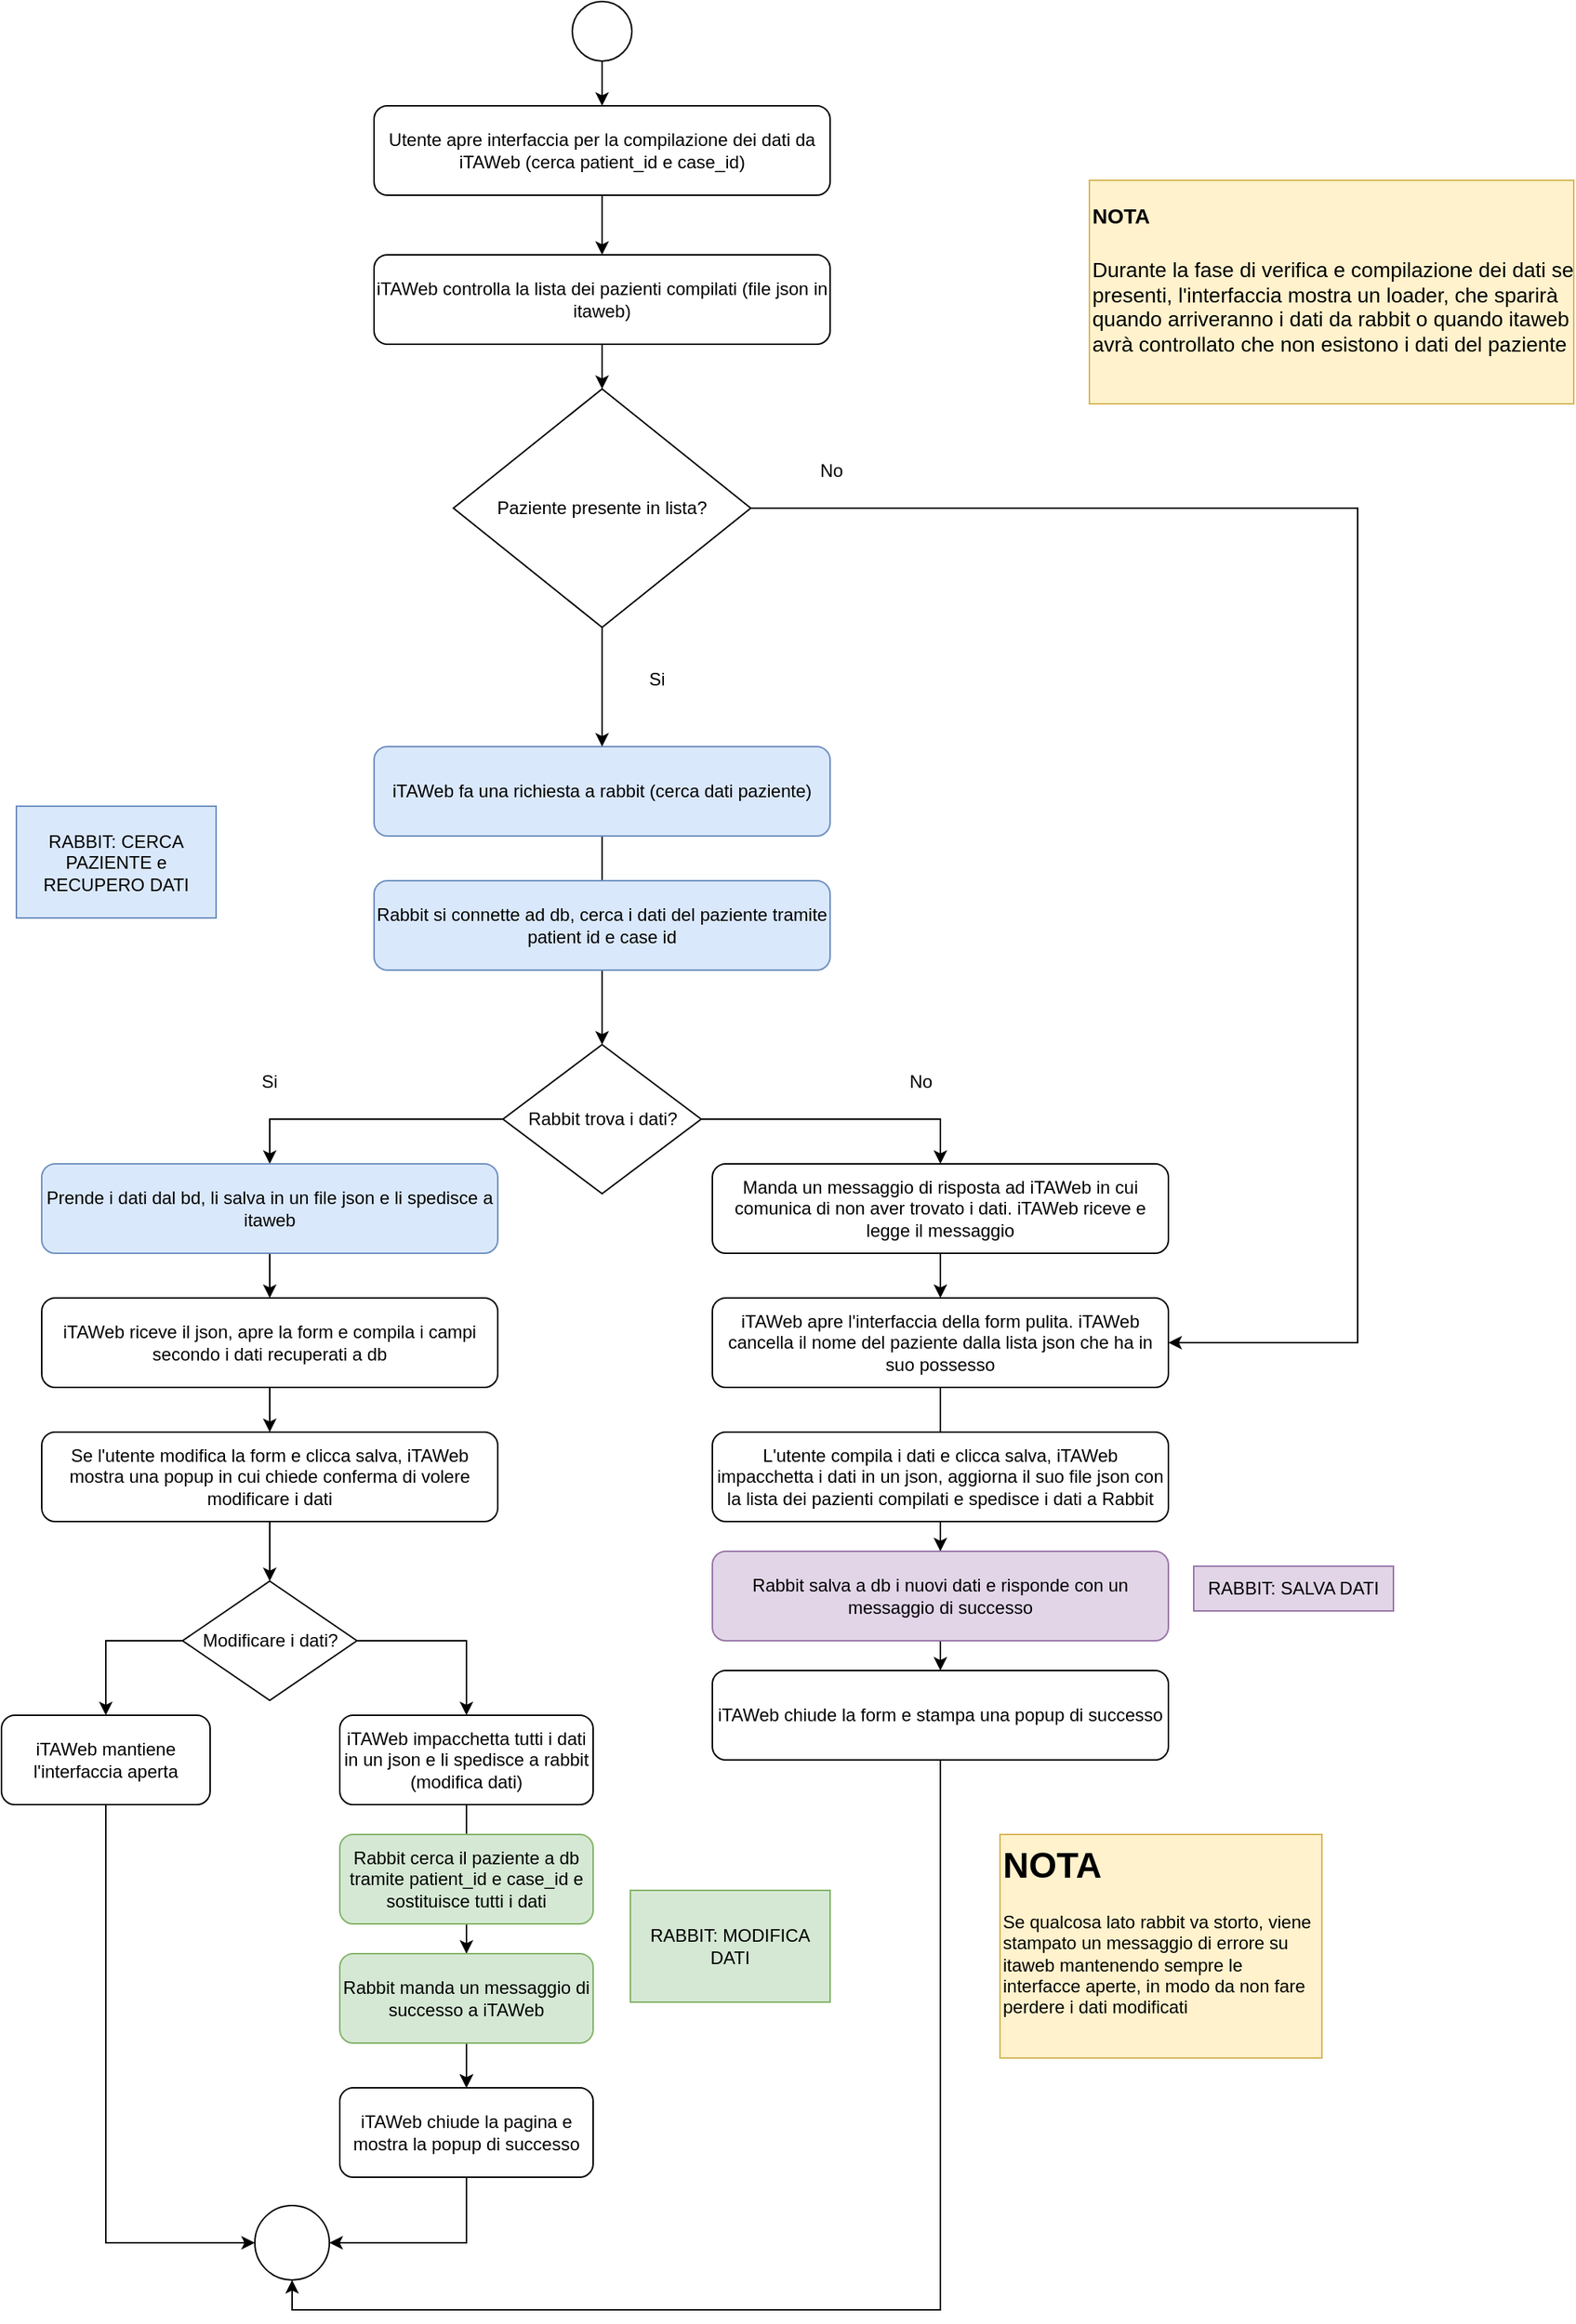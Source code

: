 <mxfile version="26.0.11" pages="3">
  <diagram id="7RVy5BH65kzdiMN6-1R1" name="Salvataggio dati db def">
    <mxGraphModel dx="4780" dy="3629" grid="1" gridSize="10" guides="1" tooltips="1" connect="1" arrows="1" fold="1" page="1" pageScale="1" pageWidth="827" pageHeight="1169" math="0" shadow="0">
      <root>
        <mxCell id="0" />
        <mxCell id="1" parent="0" />
        <mxCell id="vVL7TcAaEjGsF4qYYfit-5" style="edgeStyle=orthogonalEdgeStyle;rounded=0;orthogonalLoop=1;jettySize=auto;html=1;exitX=0.5;exitY=1;exitDx=0;exitDy=0;entryX=0.5;entryY=0;entryDx=0;entryDy=0;" edge="1" parent="1" source="Kwvn0Bf7kQedkxJi21jZ-1" target="vVL7TcAaEjGsF4qYYfit-1">
          <mxGeometry relative="1" as="geometry" />
        </mxCell>
        <mxCell id="Kwvn0Bf7kQedkxJi21jZ-1" value="Utente apre interfaccia per la compilazione dei dati da iTAWeb (cerca patient_id e case_id)" style="rounded=1;whiteSpace=wrap;html=1;" parent="1" vertex="1">
          <mxGeometry x="620" y="-895" width="306" height="60" as="geometry" />
        </mxCell>
        <mxCell id="Kwvn0Bf7kQedkxJi21jZ-2" style="edgeStyle=orthogonalEdgeStyle;rounded=0;orthogonalLoop=1;jettySize=auto;html=1;" parent="1" source="Kwvn0Bf7kQedkxJi21jZ-3" target="Kwvn0Bf7kQedkxJi21jZ-1" edge="1">
          <mxGeometry relative="1" as="geometry" />
        </mxCell>
        <mxCell id="Kwvn0Bf7kQedkxJi21jZ-3" value="" style="ellipse;whiteSpace=wrap;html=1;aspect=fixed;" parent="1" vertex="1">
          <mxGeometry x="753" y="-965" width="40" height="40" as="geometry" />
        </mxCell>
        <mxCell id="Kwvn0Bf7kQedkxJi21jZ-26" value="" style="edgeStyle=orthogonalEdgeStyle;rounded=0;orthogonalLoop=1;jettySize=auto;html=1;entryX=0.5;entryY=0;entryDx=0;entryDy=0;" parent="1" source="Kwvn0Bf7kQedkxJi21jZ-5" target="Kwvn0Bf7kQedkxJi21jZ-7" edge="1">
          <mxGeometry relative="1" as="geometry">
            <mxPoint x="773" y="-295" as="targetPoint" />
          </mxGeometry>
        </mxCell>
        <mxCell id="Kwvn0Bf7kQedkxJi21jZ-5" value="iTAWeb fa una richiesta a rabbit (cerca dati paziente)" style="rounded=1;whiteSpace=wrap;html=1;fillColor=#dae8fc;strokeColor=#6c8ebf;" parent="1" vertex="1">
          <mxGeometry x="620" y="-465" width="306" height="60" as="geometry" />
        </mxCell>
        <mxCell id="Kwvn0Bf7kQedkxJi21jZ-6" value="Rabbit si connette ad db, cerca i dati del paziente tramite patient id e case id" style="rounded=1;whiteSpace=wrap;html=1;fillColor=#dae8fc;strokeColor=#6c8ebf;" parent="1" vertex="1">
          <mxGeometry x="620" y="-375" width="306" height="60" as="geometry" />
        </mxCell>
        <mxCell id="Kwvn0Bf7kQedkxJi21jZ-27" style="edgeStyle=orthogonalEdgeStyle;rounded=0;orthogonalLoop=1;jettySize=auto;html=1;entryX=0.5;entryY=0;entryDx=0;entryDy=0;" parent="1" source="Kwvn0Bf7kQedkxJi21jZ-7" target="Kwvn0Bf7kQedkxJi21jZ-8" edge="1">
          <mxGeometry relative="1" as="geometry" />
        </mxCell>
        <mxCell id="Kwvn0Bf7kQedkxJi21jZ-28" style="edgeStyle=orthogonalEdgeStyle;rounded=0;orthogonalLoop=1;jettySize=auto;html=1;entryX=0.5;entryY=0;entryDx=0;entryDy=0;exitX=1;exitY=0.5;exitDx=0;exitDy=0;" parent="1" source="Kwvn0Bf7kQedkxJi21jZ-7" target="Kwvn0Bf7kQedkxJi21jZ-11" edge="1">
          <mxGeometry relative="1" as="geometry">
            <mxPoint x="857" y="-225" as="sourcePoint" />
          </mxGeometry>
        </mxCell>
        <mxCell id="Kwvn0Bf7kQedkxJi21jZ-7" value="Rabbit trova i dati?" style="rhombus;whiteSpace=wrap;html=1;" parent="1" vertex="1">
          <mxGeometry x="706.5" y="-265" width="133" height="100" as="geometry" />
        </mxCell>
        <mxCell id="Kwvn0Bf7kQedkxJi21jZ-34" value="" style="edgeStyle=orthogonalEdgeStyle;rounded=0;orthogonalLoop=1;jettySize=auto;html=1;" parent="1" source="Kwvn0Bf7kQedkxJi21jZ-8" target="Kwvn0Bf7kQedkxJi21jZ-9" edge="1">
          <mxGeometry relative="1" as="geometry" />
        </mxCell>
        <mxCell id="Kwvn0Bf7kQedkxJi21jZ-8" value="Prende i dati dal bd, li salva in un file json e li spedisce a itaweb" style="rounded=1;whiteSpace=wrap;html=1;fillColor=#dae8fc;strokeColor=#6c8ebf;" parent="1" vertex="1">
          <mxGeometry x="397" y="-185" width="306" height="60" as="geometry" />
        </mxCell>
        <mxCell id="Kwvn0Bf7kQedkxJi21jZ-33" value="" style="edgeStyle=orthogonalEdgeStyle;rounded=0;orthogonalLoop=1;jettySize=auto;html=1;" parent="1" source="Kwvn0Bf7kQedkxJi21jZ-9" target="Kwvn0Bf7kQedkxJi21jZ-16" edge="1">
          <mxGeometry relative="1" as="geometry" />
        </mxCell>
        <mxCell id="Kwvn0Bf7kQedkxJi21jZ-9" value="iTAWeb riceve il json, apre la form e compila i campi secondo i dati recuperati a db" style="rounded=1;whiteSpace=wrap;html=1;" parent="1" vertex="1">
          <mxGeometry x="397" y="-95" width="306" height="60" as="geometry" />
        </mxCell>
        <mxCell id="Kwvn0Bf7kQedkxJi21jZ-29" value="" style="edgeStyle=orthogonalEdgeStyle;rounded=0;orthogonalLoop=1;jettySize=auto;html=1;" parent="1" source="Kwvn0Bf7kQedkxJi21jZ-11" target="Kwvn0Bf7kQedkxJi21jZ-12" edge="1">
          <mxGeometry relative="1" as="geometry" />
        </mxCell>
        <mxCell id="Kwvn0Bf7kQedkxJi21jZ-11" value="Manda un messaggio di risposta ad iTAWeb in cui comunica di non aver trovato i dati. iTAWeb riceve e legge il messaggio" style="rounded=1;whiteSpace=wrap;html=1;" parent="1" vertex="1">
          <mxGeometry x="847" y="-185" width="306" height="60" as="geometry" />
        </mxCell>
        <mxCell id="Kwvn0Bf7kQedkxJi21jZ-30" value="" style="edgeStyle=orthogonalEdgeStyle;rounded=0;orthogonalLoop=1;jettySize=auto;html=1;" parent="1" source="Kwvn0Bf7kQedkxJi21jZ-12" target="Kwvn0Bf7kQedkxJi21jZ-14" edge="1">
          <mxGeometry relative="1" as="geometry" />
        </mxCell>
        <mxCell id="Kwvn0Bf7kQedkxJi21jZ-12" value="iTAWeb apre l&#39;interfaccia della form pulita. iTAWeb cancella il nome del paziente dalla lista json che ha in suo possesso" style="rounded=1;whiteSpace=wrap;html=1;" parent="1" vertex="1">
          <mxGeometry x="847" y="-95" width="306" height="60" as="geometry" />
        </mxCell>
        <mxCell id="Kwvn0Bf7kQedkxJi21jZ-31" value="" style="edgeStyle=orthogonalEdgeStyle;rounded=0;orthogonalLoop=1;jettySize=auto;html=1;" parent="1" source="Kwvn0Bf7kQedkxJi21jZ-13" target="Kwvn0Bf7kQedkxJi21jZ-15" edge="1">
          <mxGeometry relative="1" as="geometry" />
        </mxCell>
        <mxCell id="Kwvn0Bf7kQedkxJi21jZ-13" value="L&#39;utente compila i dati e clicca salva, iTAWeb impacchetta i dati in un json, aggiorna il suo file json con la lista dei pazienti compilati e spedisce i dati a Rabbit" style="rounded=1;whiteSpace=wrap;html=1;" parent="1" vertex="1">
          <mxGeometry x="847" y="-5" width="306" height="60" as="geometry" />
        </mxCell>
        <mxCell id="Kwvn0Bf7kQedkxJi21jZ-14" value="Rabbit salva a db i nuovi dati e risponde con un messaggio di successo" style="rounded=1;whiteSpace=wrap;html=1;fillColor=#e1d5e7;strokeColor=#9673a6;" parent="1" vertex="1">
          <mxGeometry x="847" y="75" width="306" height="60" as="geometry" />
        </mxCell>
        <mxCell id="Kwvn0Bf7kQedkxJi21jZ-43" style="edgeStyle=orthogonalEdgeStyle;rounded=0;orthogonalLoop=1;jettySize=auto;html=1;exitX=0.5;exitY=1;exitDx=0;exitDy=0;entryX=0.5;entryY=1;entryDx=0;entryDy=0;" parent="1" source="Kwvn0Bf7kQedkxJi21jZ-15" target="Kwvn0Bf7kQedkxJi21jZ-40" edge="1">
          <mxGeometry relative="1" as="geometry" />
        </mxCell>
        <mxCell id="Kwvn0Bf7kQedkxJi21jZ-15" value="iTAWeb chiude la form e stampa una popup di successo" style="rounded=1;whiteSpace=wrap;html=1;" parent="1" vertex="1">
          <mxGeometry x="847" y="155" width="306" height="60" as="geometry" />
        </mxCell>
        <mxCell id="Kwvn0Bf7kQedkxJi21jZ-32" value="" style="edgeStyle=orthogonalEdgeStyle;rounded=0;orthogonalLoop=1;jettySize=auto;html=1;" parent="1" source="Kwvn0Bf7kQedkxJi21jZ-16" target="Kwvn0Bf7kQedkxJi21jZ-18" edge="1">
          <mxGeometry relative="1" as="geometry" />
        </mxCell>
        <mxCell id="Kwvn0Bf7kQedkxJi21jZ-16" value="Se l&#39;utente modifica la form e clicca salva, iTAWeb mostra una popup in cui chiede conferma di volere modificare i dati" style="rounded=1;whiteSpace=wrap;html=1;" parent="1" vertex="1">
          <mxGeometry x="397" y="-5" width="306" height="60" as="geometry" />
        </mxCell>
        <mxCell id="Kwvn0Bf7kQedkxJi21jZ-35" style="edgeStyle=orthogonalEdgeStyle;rounded=0;orthogonalLoop=1;jettySize=auto;html=1;entryX=0.5;entryY=0;entryDx=0;entryDy=0;exitX=0;exitY=0.5;exitDx=0;exitDy=0;" parent="1" source="Kwvn0Bf7kQedkxJi21jZ-18" target="Kwvn0Bf7kQedkxJi21jZ-19" edge="1">
          <mxGeometry relative="1" as="geometry" />
        </mxCell>
        <mxCell id="Kwvn0Bf7kQedkxJi21jZ-36" style="edgeStyle=orthogonalEdgeStyle;rounded=0;orthogonalLoop=1;jettySize=auto;html=1;entryX=0.5;entryY=0;entryDx=0;entryDy=0;exitX=1;exitY=0.5;exitDx=0;exitDy=0;" parent="1" source="Kwvn0Bf7kQedkxJi21jZ-18" target="Kwvn0Bf7kQedkxJi21jZ-20" edge="1">
          <mxGeometry relative="1" as="geometry" />
        </mxCell>
        <mxCell id="Kwvn0Bf7kQedkxJi21jZ-18" value="Modificare i dati?" style="rhombus;whiteSpace=wrap;html=1;" parent="1" vertex="1">
          <mxGeometry x="491.5" y="95" width="117" height="80" as="geometry" />
        </mxCell>
        <mxCell id="Kwvn0Bf7kQedkxJi21jZ-41" style="edgeStyle=orthogonalEdgeStyle;rounded=0;orthogonalLoop=1;jettySize=auto;html=1;entryX=0;entryY=0.5;entryDx=0;entryDy=0;exitX=0.5;exitY=1;exitDx=0;exitDy=0;" parent="1" source="Kwvn0Bf7kQedkxJi21jZ-19" target="Kwvn0Bf7kQedkxJi21jZ-40" edge="1">
          <mxGeometry relative="1" as="geometry" />
        </mxCell>
        <mxCell id="Kwvn0Bf7kQedkxJi21jZ-19" value="iTAWeb mantiene l&#39;interfaccia aperta" style="rounded=1;whiteSpace=wrap;html=1;" parent="1" vertex="1">
          <mxGeometry x="370" y="185" width="140" height="60" as="geometry" />
        </mxCell>
        <mxCell id="Kwvn0Bf7kQedkxJi21jZ-37" value="" style="edgeStyle=orthogonalEdgeStyle;rounded=0;orthogonalLoop=1;jettySize=auto;html=1;" parent="1" source="Kwvn0Bf7kQedkxJi21jZ-20" target="Kwvn0Bf7kQedkxJi21jZ-22" edge="1">
          <mxGeometry relative="1" as="geometry" />
        </mxCell>
        <mxCell id="Kwvn0Bf7kQedkxJi21jZ-20" value="iTAWeb impacchetta tutti i dati in un json e li spedisce a rabbit (modifica dati)" style="rounded=1;whiteSpace=wrap;html=1;" parent="1" vertex="1">
          <mxGeometry x="597" y="185" width="170" height="60" as="geometry" />
        </mxCell>
        <mxCell id="Kwvn0Bf7kQedkxJi21jZ-38" value="" style="edgeStyle=orthogonalEdgeStyle;rounded=0;orthogonalLoop=1;jettySize=auto;html=1;" parent="1" source="Kwvn0Bf7kQedkxJi21jZ-21" target="Kwvn0Bf7kQedkxJi21jZ-23" edge="1">
          <mxGeometry relative="1" as="geometry" />
        </mxCell>
        <mxCell id="Kwvn0Bf7kQedkxJi21jZ-21" value="Rabbit cerca il paziente a db tramite patient_id e case_id e sostituisce tutti i dati" style="rounded=1;whiteSpace=wrap;html=1;fillColor=#d5e8d4;strokeColor=#82b366;" parent="1" vertex="1">
          <mxGeometry x="597" y="265" width="170" height="60" as="geometry" />
        </mxCell>
        <mxCell id="Kwvn0Bf7kQedkxJi21jZ-39" value="" style="edgeStyle=orthogonalEdgeStyle;rounded=0;orthogonalLoop=1;jettySize=auto;html=1;" parent="1" source="Kwvn0Bf7kQedkxJi21jZ-22" target="Kwvn0Bf7kQedkxJi21jZ-23" edge="1">
          <mxGeometry relative="1" as="geometry" />
        </mxCell>
        <mxCell id="Kwvn0Bf7kQedkxJi21jZ-22" value="Rabbit manda un messaggio di successo a iTAWeb" style="rounded=1;whiteSpace=wrap;html=1;fillColor=#d5e8d4;strokeColor=#82b366;" parent="1" vertex="1">
          <mxGeometry x="597" y="345" width="170" height="60" as="geometry" />
        </mxCell>
        <mxCell id="Kwvn0Bf7kQedkxJi21jZ-42" style="edgeStyle=orthogonalEdgeStyle;rounded=0;orthogonalLoop=1;jettySize=auto;html=1;entryX=1;entryY=0.5;entryDx=0;entryDy=0;exitX=0.5;exitY=1;exitDx=0;exitDy=0;" parent="1" source="Kwvn0Bf7kQedkxJi21jZ-23" target="Kwvn0Bf7kQedkxJi21jZ-40" edge="1">
          <mxGeometry relative="1" as="geometry" />
        </mxCell>
        <mxCell id="Kwvn0Bf7kQedkxJi21jZ-23" value="iTAWeb chiude la pagina e mostra la popup di successo" style="rounded=1;whiteSpace=wrap;html=1;" parent="1" vertex="1">
          <mxGeometry x="597" y="435" width="170" height="60" as="geometry" />
        </mxCell>
        <mxCell id="Kwvn0Bf7kQedkxJi21jZ-24" value="&lt;h1 style=&quot;margin-top: 0px;&quot;&gt;NOTA&lt;/h1&gt;&lt;div&gt;Se qualcosa lato rabbit va storto, viene stampato un messaggio di errore su itaweb mantenendo sempre le interfacce aperte, in modo da non fare perdere i dati modificati&lt;/div&gt;" style="text;html=1;whiteSpace=wrap;overflow=hidden;rounded=0;fillColor=#fff2cc;strokeColor=#d6b656;" parent="1" vertex="1">
          <mxGeometry x="1040" y="265" width="216" height="150" as="geometry" />
        </mxCell>
        <mxCell id="Kwvn0Bf7kQedkxJi21jZ-40" value="" style="ellipse;whiteSpace=wrap;html=1;aspect=fixed;" parent="1" vertex="1">
          <mxGeometry x="540" y="514" width="50" height="50" as="geometry" />
        </mxCell>
        <mxCell id="7w4qRg2158VPI0fPY9Ug-1" value="Si" style="text;html=1;align=center;verticalAlign=middle;whiteSpace=wrap;rounded=0;" parent="1" vertex="1">
          <mxGeometry x="520" y="-255" width="60" height="30" as="geometry" />
        </mxCell>
        <mxCell id="7w4qRg2158VPI0fPY9Ug-2" value="No" style="text;html=1;align=center;verticalAlign=middle;whiteSpace=wrap;rounded=0;" parent="1" vertex="1">
          <mxGeometry x="957" y="-255" width="60" height="30" as="geometry" />
        </mxCell>
        <mxCell id="7w4qRg2158VPI0fPY9Ug-3" value="RABBIT: SALVA DATI" style="text;html=1;align=center;verticalAlign=middle;whiteSpace=wrap;rounded=0;fillColor=#e1d5e7;strokeColor=#9673a6;" parent="1" vertex="1">
          <mxGeometry x="1170" y="85" width="134" height="30" as="geometry" />
        </mxCell>
        <mxCell id="7w4qRg2158VPI0fPY9Ug-4" value="RABBIT: CERCA PAZIENTE e RECUPERO DATI" style="text;html=1;align=center;verticalAlign=middle;whiteSpace=wrap;rounded=0;fillColor=#dae8fc;strokeColor=#6c8ebf;" parent="1" vertex="1">
          <mxGeometry x="380" y="-425" width="134" height="75" as="geometry" />
        </mxCell>
        <mxCell id="JNAMalrbYf8QJ0yQ6vHU-2" value="RABBIT: MODIFICA DATI" style="text;html=1;align=center;verticalAlign=middle;whiteSpace=wrap;rounded=0;fillColor=#d5e8d4;strokeColor=#82b366;" parent="1" vertex="1">
          <mxGeometry x="792" y="302.5" width="134" height="75" as="geometry" />
        </mxCell>
        <mxCell id="vVL7TcAaEjGsF4qYYfit-4" style="edgeStyle=orthogonalEdgeStyle;rounded=0;orthogonalLoop=1;jettySize=auto;html=1;exitX=0.5;exitY=1;exitDx=0;exitDy=0;entryX=0.5;entryY=0;entryDx=0;entryDy=0;" edge="1" parent="1" source="vVL7TcAaEjGsF4qYYfit-1" target="vVL7TcAaEjGsF4qYYfit-2">
          <mxGeometry relative="1" as="geometry" />
        </mxCell>
        <mxCell id="vVL7TcAaEjGsF4qYYfit-1" value="iTAWeb controlla la lista dei pazienti compilati (file json in itaweb)" style="rounded=1;whiteSpace=wrap;html=1;" vertex="1" parent="1">
          <mxGeometry x="620" y="-795" width="306" height="60" as="geometry" />
        </mxCell>
        <mxCell id="vVL7TcAaEjGsF4qYYfit-3" style="edgeStyle=orthogonalEdgeStyle;rounded=0;orthogonalLoop=1;jettySize=auto;html=1;exitX=0.5;exitY=1;exitDx=0;exitDy=0;" edge="1" parent="1" source="vVL7TcAaEjGsF4qYYfit-2" target="Kwvn0Bf7kQedkxJi21jZ-5">
          <mxGeometry relative="1" as="geometry" />
        </mxCell>
        <mxCell id="vVL7TcAaEjGsF4qYYfit-7" style="edgeStyle=orthogonalEdgeStyle;rounded=0;orthogonalLoop=1;jettySize=auto;html=1;exitX=1;exitY=0.5;exitDx=0;exitDy=0;entryX=1;entryY=0.5;entryDx=0;entryDy=0;" edge="1" parent="1" source="vVL7TcAaEjGsF4qYYfit-2" target="Kwvn0Bf7kQedkxJi21jZ-12">
          <mxGeometry relative="1" as="geometry">
            <Array as="points">
              <mxPoint x="1280" y="-625" />
              <mxPoint x="1280" y="-65" />
            </Array>
          </mxGeometry>
        </mxCell>
        <mxCell id="vVL7TcAaEjGsF4qYYfit-2" value="Paziente presente in lista?" style="rhombus;whiteSpace=wrap;html=1;" vertex="1" parent="1">
          <mxGeometry x="673.25" y="-705" width="199.5" height="160" as="geometry" />
        </mxCell>
        <mxCell id="vVL7TcAaEjGsF4qYYfit-6" value="Si" style="text;html=1;align=center;verticalAlign=middle;whiteSpace=wrap;rounded=0;" vertex="1" parent="1">
          <mxGeometry x="779.5" y="-525" width="60" height="30" as="geometry" />
        </mxCell>
        <mxCell id="vVL7TcAaEjGsF4qYYfit-8" value="No" style="text;html=1;align=center;verticalAlign=middle;whiteSpace=wrap;rounded=0;" vertex="1" parent="1">
          <mxGeometry x="897" y="-665" width="60" height="30" as="geometry" />
        </mxCell>
        <mxCell id="vVL7TcAaEjGsF4qYYfit-9" value="&lt;h1 style=&quot;margin-top: 0px;&quot;&gt;&lt;font style=&quot;font-size: 14px;&quot;&gt;NOTA&lt;/font&gt;&lt;/h1&gt;&lt;div&gt;&lt;font style=&quot;font-size: 14px;&quot;&gt;Durante la fase di verifica e compilazione dei dati se presenti, l&#39;interfaccia mostra un loader, che sparirà quando arriveranno i dati da rabbit o quando itaweb avrà controllato che non esistono i dati del paziente&lt;/font&gt;&lt;/div&gt;" style="text;html=1;whiteSpace=wrap;overflow=hidden;rounded=0;fillColor=#fff2cc;strokeColor=#d6b656;" vertex="1" parent="1">
          <mxGeometry x="1100" y="-845" width="325" height="150" as="geometry" />
        </mxCell>
      </root>
    </mxGraphModel>
  </diagram>
  <diagram id="MJxTFOMfUjXFIZNc5Plz" name="Export dati excel">
    <mxGraphModel dx="2261" dy="1907" grid="1" gridSize="10" guides="1" tooltips="1" connect="1" arrows="1" fold="1" page="1" pageScale="1" pageWidth="827" pageHeight="1169" math="0" shadow="0">
      <root>
        <mxCell id="0" />
        <mxCell id="1" parent="0" />
        <mxCell id="-XsnDT9_CcCyfoiY3vmP-1" style="edgeStyle=orthogonalEdgeStyle;rounded=0;orthogonalLoop=1;jettySize=auto;html=1;exitX=0.5;exitY=1;exitDx=0;exitDy=0;entryX=0.5;entryY=0;entryDx=0;entryDy=0;" edge="1" parent="1" source="-XsnDT9_CcCyfoiY3vmP-2" target="-XsnDT9_CcCyfoiY3vmP-5">
          <mxGeometry relative="1" as="geometry" />
        </mxCell>
        <mxCell id="-XsnDT9_CcCyfoiY3vmP-2" value="Utente clicca sul bottone del menù a tendina &quot;Esporta tutti i dati&quot;" style="rounded=1;whiteSpace=wrap;html=1;" vertex="1" parent="1">
          <mxGeometry x="-20" y="-820" width="306" height="60" as="geometry" />
        </mxCell>
        <mxCell id="-XsnDT9_CcCyfoiY3vmP-3" style="edgeStyle=orthogonalEdgeStyle;rounded=0;orthogonalLoop=1;jettySize=auto;html=1;" edge="1" parent="1" source="-XsnDT9_CcCyfoiY3vmP-4" target="-XsnDT9_CcCyfoiY3vmP-2">
          <mxGeometry relative="1" as="geometry" />
        </mxCell>
        <mxCell id="-XsnDT9_CcCyfoiY3vmP-4" value="" style="ellipse;whiteSpace=wrap;html=1;aspect=fixed;" vertex="1" parent="1">
          <mxGeometry x="113" y="-890" width="40" height="40" as="geometry" />
        </mxCell>
        <mxCell id="BQk0aoC2qQHenK8O07Tc-4" value="" style="edgeStyle=orthogonalEdgeStyle;rounded=0;orthogonalLoop=1;jettySize=auto;html=1;" edge="1" parent="1" source="-XsnDT9_CcCyfoiY3vmP-5" target="BQk0aoC2qQHenK8O07Tc-1">
          <mxGeometry relative="1" as="geometry" />
        </mxCell>
        <mxCell id="-XsnDT9_CcCyfoiY3vmP-5" value="iTAWeb manda la richiesta a rabbit" style="rounded=1;whiteSpace=wrap;html=1;" vertex="1" parent="1">
          <mxGeometry x="-20" y="-720" width="306" height="60" as="geometry" />
        </mxCell>
        <mxCell id="BQk0aoC2qQHenK8O07Tc-5" value="" style="edgeStyle=orthogonalEdgeStyle;rounded=0;orthogonalLoop=1;jettySize=auto;html=1;" edge="1" parent="1" source="BQk0aoC2qQHenK8O07Tc-1" target="BQk0aoC2qQHenK8O07Tc-2">
          <mxGeometry relative="1" as="geometry" />
        </mxCell>
        <mxCell id="BQk0aoC2qQHenK8O07Tc-1" value="Rabbit effettua un export a db di tutti i dati, li aggrega e li salva in un csv. Manda il csv a iTAWeb" style="rounded=1;whiteSpace=wrap;html=1;fillColor=#f8cecc;strokeColor=#b85450;" vertex="1" parent="1">
          <mxGeometry x="-20" y="-620" width="306" height="60" as="geometry" />
        </mxCell>
        <mxCell id="BQk0aoC2qQHenK8O07Tc-6" value="" style="edgeStyle=orthogonalEdgeStyle;rounded=0;orthogonalLoop=1;jettySize=auto;html=1;" edge="1" parent="1" source="BQk0aoC2qQHenK8O07Tc-2" target="BQk0aoC2qQHenK8O07Tc-3">
          <mxGeometry relative="1" as="geometry" />
        </mxCell>
        <mxCell id="BQk0aoC2qQHenK8O07Tc-2" value="Rabbit effettua un export a db di tutti i dati, li aggrega e li salva in un csv. Manda il csv a iTAWeb" style="rounded=1;whiteSpace=wrap;html=1;" vertex="1" parent="1">
          <mxGeometry x="-20" y="-520" width="306" height="60" as="geometry" />
        </mxCell>
        <mxCell id="BQk0aoC2qQHenK8O07Tc-8" value="" style="edgeStyle=orthogonalEdgeStyle;rounded=0;orthogonalLoop=1;jettySize=auto;html=1;" edge="1" parent="1" source="BQk0aoC2qQHenK8O07Tc-3" target="BQk0aoC2qQHenK8O07Tc-7">
          <mxGeometry relative="1" as="geometry" />
        </mxCell>
        <mxCell id="BQk0aoC2qQHenK8O07Tc-3" value="iTAWeb scarica il file" style="rounded=1;whiteSpace=wrap;html=1;" vertex="1" parent="1">
          <mxGeometry x="-20" y="-430" width="306" height="60" as="geometry" />
        </mxCell>
        <mxCell id="BQk0aoC2qQHenK8O07Tc-7" value="" style="ellipse;whiteSpace=wrap;html=1;aspect=fixed;" vertex="1" parent="1">
          <mxGeometry x="113" y="-340" width="40" height="40" as="geometry" />
        </mxCell>
        <mxCell id="RYF8v7sZY1oHorzUduH5-1" value="RABBIT: EXPORT DATI" style="text;html=1;align=center;verticalAlign=middle;whiteSpace=wrap;rounded=0;fillColor=#f8cecc;strokeColor=#b85450;" vertex="1" parent="1">
          <mxGeometry x="330" y="-627.5" width="134" height="75" as="geometry" />
        </mxCell>
      </root>
    </mxGraphModel>
  </diagram>
  <diagram id="5KvDvGd0dBhKsh65dZ5G" name="Rabbit functions">
    <mxGraphModel dx="2261" dy="738" grid="1" gridSize="10" guides="1" tooltips="1" connect="1" arrows="1" fold="1" page="1" pageScale="1" pageWidth="827" pageHeight="1169" math="0" shadow="0">
      <root>
        <mxCell id="0" />
        <mxCell id="1" parent="0" />
        <mxCell id="gUTsz5R1Qwb6rSdUqt3Q-1" value="FUNZIONE &lt;b&gt;CERCA_PAZIENTE e RECUPERO DATI&lt;/b&gt;" style="rounded=1;whiteSpace=wrap;html=1;fillColor=#dae8fc;strokeColor=#6c8ebf;" parent="1" vertex="1">
          <mxGeometry x="300" y="120" width="190" height="60" as="geometry" />
        </mxCell>
        <mxCell id="GjvslqOpbqZOcT5x9xSD-1" value="FUNZIONE &lt;b&gt;SALVA DATI&lt;/b&gt;" style="rounded=1;whiteSpace=wrap;html=1;fillColor=#e1d5e7;strokeColor=#9673a6;" parent="1" vertex="1">
          <mxGeometry x="300" y="220" width="190" height="60" as="geometry" />
        </mxCell>
        <mxCell id="Ptny8NHTgxG85DjU5v2o-1" value="FUNZIONE &lt;b&gt;MODIFICA DATI&lt;/b&gt;" style="rounded=1;whiteSpace=wrap;html=1;fillColor=#d5e8d4;strokeColor=#82b366;" parent="1" vertex="1">
          <mxGeometry x="300" y="320" width="190" height="60" as="geometry" />
        </mxCell>
        <mxCell id="Ptny8NHTgxG85DjU5v2o-2" value="&lt;font style=&quot;font-size: 18px;&quot;&gt;FUNZIONI RABBIT&lt;/font&gt;" style="text;html=1;align=center;verticalAlign=middle;whiteSpace=wrap;rounded=0;" parent="1" vertex="1">
          <mxGeometry x="322.5" y="20" width="145" height="70" as="geometry" />
        </mxCell>
        <mxCell id="Ptny8NHTgxG85DjU5v2o-3" value="" style="rounded=0;whiteSpace=wrap;html=1;opacity=20;perimeterSpacing=5;" parent="1" vertex="1">
          <mxGeometry x="270" y="20" width="270" height="480" as="geometry" />
        </mxCell>
        <mxCell id="maSomGKUCgi98WvMdtrk-24" style="edgeStyle=orthogonalEdgeStyle;rounded=0;orthogonalLoop=1;jettySize=auto;html=1;entryX=0;entryY=0.5;entryDx=0;entryDy=0;" parent="1" source="maSomGKUCgi98WvMdtrk-1" target="maSomGKUCgi98WvMdtrk-6" edge="1">
          <mxGeometry relative="1" as="geometry" />
        </mxCell>
        <mxCell id="maSomGKUCgi98WvMdtrk-1" value="FUNZIONE &lt;b&gt;CERCA_PAZIENTE e RECUPERO DATI&lt;/b&gt;" style="rounded=1;whiteSpace=wrap;html=1;fillColor=#dae8fc;strokeColor=#6c8ebf;" parent="1" vertex="1">
          <mxGeometry x="-508" y="120" width="190" height="60" as="geometry" />
        </mxCell>
        <mxCell id="maSomGKUCgi98WvMdtrk-26" style="edgeStyle=orthogonalEdgeStyle;rounded=0;orthogonalLoop=1;jettySize=auto;html=1;entryX=0;entryY=0.5;entryDx=0;entryDy=0;" parent="1" source="maSomGKUCgi98WvMdtrk-2" target="maSomGKUCgi98WvMdtrk-15" edge="1">
          <mxGeometry relative="1" as="geometry" />
        </mxCell>
        <mxCell id="maSomGKUCgi98WvMdtrk-2" value="FUNZIONE &lt;b&gt;SALVA DATI&lt;/b&gt;" style="rounded=1;whiteSpace=wrap;html=1;fillColor=#e1d5e7;strokeColor=#9673a6;" parent="1" vertex="1">
          <mxGeometry x="-508" y="220" width="190" height="60" as="geometry" />
        </mxCell>
        <mxCell id="maSomGKUCgi98WvMdtrk-28" style="edgeStyle=orthogonalEdgeStyle;rounded=0;orthogonalLoop=1;jettySize=auto;html=1;" parent="1" source="maSomGKUCgi98WvMdtrk-3" target="maSomGKUCgi98WvMdtrk-20" edge="1">
          <mxGeometry relative="1" as="geometry" />
        </mxCell>
        <mxCell id="maSomGKUCgi98WvMdtrk-3" value="FUNZIONE &lt;b&gt;MODIFICA DATI&lt;/b&gt;" style="rounded=1;whiteSpace=wrap;html=1;fillColor=#d5e8d4;strokeColor=#82b366;" parent="1" vertex="1">
          <mxGeometry x="-508" y="320" width="190" height="60" as="geometry" />
        </mxCell>
        <mxCell id="maSomGKUCgi98WvMdtrk-4" value="&lt;font style=&quot;font-size: 18px;&quot;&gt;FUNZIONI iTAWeb&lt;/font&gt;" style="text;html=1;align=center;verticalAlign=middle;whiteSpace=wrap;rounded=0;" parent="1" vertex="1">
          <mxGeometry x="-485.5" y="20" width="145" height="70" as="geometry" />
        </mxCell>
        <mxCell id="maSomGKUCgi98WvMdtrk-5" value="" style="rounded=0;whiteSpace=wrap;html=1;opacity=20;perimeterSpacing=5;" parent="1" vertex="1">
          <mxGeometry x="-550" y="20" width="270" height="510" as="geometry" />
        </mxCell>
        <mxCell id="maSomGKUCgi98WvMdtrk-6" value="cerca paziente" style="swimlane;childLayout=stackLayout;resizeParent=1;resizeParentMax=0;horizontal=0;startSize=48;horizontalStack=0;html=1;" parent="1" vertex="1">
          <mxGeometry x="-248" y="100" width="468" height="90" as="geometry" />
        </mxCell>
        <mxCell id="maSomGKUCgi98WvMdtrk-7" value="function_Id&amp;nbsp; == 1" style="swimlane;startSize=20;horizontal=0;html=1;" parent="maSomGKUCgi98WvMdtrk-6" vertex="1" collapsed="1">
          <mxGeometry x="48" width="420" height="30" as="geometry">
            <mxRectangle x="20" width="460" height="70" as="alternateBounds" />
          </mxGeometry>
        </mxCell>
        <mxCell id="maSomGKUCgi98WvMdtrk-8" value="anagrafica_paz == patient_id_iov + case_id" style="swimlane;startSize=20;horizontal=0;html=1;" parent="maSomGKUCgi98WvMdtrk-6" vertex="1" collapsed="1">
          <mxGeometry x="48" y="30" width="420" height="30" as="geometry">
            <mxRectangle x="20" y="30" width="460" height="120" as="alternateBounds" />
          </mxGeometry>
        </mxCell>
        <mxCell id="maSomGKUCgi98WvMdtrk-9" value="dati aggiunti relativi alla lesione NO" style="swimlane;startSize=20;horizontal=0;html=1;" parent="maSomGKUCgi98WvMdtrk-6" vertex="1" collapsed="1">
          <mxGeometry x="48" y="60" width="420" height="30" as="geometry">
            <mxRectangle x="20" y="60" width="460" height="90" as="alternateBounds" />
          </mxGeometry>
        </mxCell>
        <mxCell id="maSomGKUCgi98WvMdtrk-12" value="&lt;h1 style=&quot;margin-top: 0px;&quot;&gt;&lt;font style=&quot;font-size: 18px;&quot;&gt;function_id&lt;/font&gt;&lt;/h1&gt;&lt;p&gt;1 --&amp;gt; cerca_paziente e recupero_dati&lt;/p&gt;&lt;p&gt;2 --&amp;gt; salva_dati&lt;/p&gt;&lt;p&gt;3 --&amp;gt; modifica_dati&lt;/p&gt;" style="text;html=1;whiteSpace=wrap;overflow=hidden;rounded=0;" parent="1" vertex="1">
          <mxGeometry x="-548" y="620" width="300" height="120" as="geometry" />
        </mxCell>
        <mxCell id="maSomGKUCgi98WvMdtrk-13" value="" style="rounded=0;whiteSpace=wrap;html=1;opacity=20;perimeterSpacing=5;" parent="1" vertex="1">
          <mxGeometry x="-570" y="570" width="1150" height="210" as="geometry" />
        </mxCell>
        <mxCell id="maSomGKUCgi98WvMdtrk-14" value="&lt;font style=&quot;font-size: 17px;&quot;&gt;LEGENDA&lt;/font&gt;" style="text;html=1;align=center;verticalAlign=middle;whiteSpace=wrap;rounded=0;" parent="1" vertex="1">
          <mxGeometry x="-34" y="580" width="60" height="30" as="geometry" />
        </mxCell>
        <mxCell id="maSomGKUCgi98WvMdtrk-15" value="salva dati" style="swimlane;childLayout=stackLayout;resizeParent=1;resizeParentMax=0;horizontal=0;startSize=48;horizontalStack=0;html=1;" parent="1" vertex="1">
          <mxGeometry x="-248" y="210" width="468" height="90" as="geometry" />
        </mxCell>
        <mxCell id="maSomGKUCgi98WvMdtrk-16" value="function_Id&amp;nbsp; == 2" style="swimlane;startSize=20;horizontal=0;html=1;" parent="maSomGKUCgi98WvMdtrk-15" vertex="1" collapsed="1">
          <mxGeometry x="48" width="420" height="30" as="geometry">
            <mxRectangle x="20" width="460" height="70" as="alternateBounds" />
          </mxGeometry>
        </mxCell>
        <mxCell id="maSomGKUCgi98WvMdtrk-17" value="anagrafica_paz == patient_id_iov + case_id" style="swimlane;startSize=20;horizontal=0;html=1;" parent="maSomGKUCgi98WvMdtrk-15" vertex="1" collapsed="1">
          <mxGeometry x="48" y="30" width="420" height="30" as="geometry">
            <mxRectangle x="20" y="30" width="460" height="120" as="alternateBounds" />
          </mxGeometry>
        </mxCell>
        <mxCell id="maSomGKUCgi98WvMdtrk-18" value="dati aggiunti relativi alla lesione SI" style="swimlane;startSize=20;horizontal=0;html=1;" parent="maSomGKUCgi98WvMdtrk-15" vertex="1" collapsed="1">
          <mxGeometry x="48" y="60" width="420" height="30" as="geometry">
            <mxRectangle x="20" y="60" width="460" height="90" as="alternateBounds" />
          </mxGeometry>
        </mxCell>
        <mxCell id="maSomGKUCgi98WvMdtrk-20" value="modifica dati" style="swimlane;childLayout=stackLayout;resizeParent=1;resizeParentMax=0;horizontal=0;startSize=48;horizontalStack=0;html=1;" parent="1" vertex="1">
          <mxGeometry x="-248" y="320" width="468" height="90" as="geometry" />
        </mxCell>
        <mxCell id="maSomGKUCgi98WvMdtrk-21" value="function_Id&amp;nbsp; == 3" style="swimlane;startSize=20;horizontal=0;html=1;" parent="maSomGKUCgi98WvMdtrk-20" vertex="1" collapsed="1">
          <mxGeometry x="48" width="420" height="30" as="geometry">
            <mxRectangle x="20" width="460" height="70" as="alternateBounds" />
          </mxGeometry>
        </mxCell>
        <mxCell id="maSomGKUCgi98WvMdtrk-22" value="anagrafica_paz == patient_id_iov + case_id" style="swimlane;startSize=20;horizontal=0;html=1;" parent="maSomGKUCgi98WvMdtrk-20" vertex="1" collapsed="1">
          <mxGeometry x="48" y="30" width="420" height="30" as="geometry">
            <mxRectangle x="20" y="30" width="460" height="120" as="alternateBounds" />
          </mxGeometry>
        </mxCell>
        <mxCell id="maSomGKUCgi98WvMdtrk-23" value="dati aggiunti relativi alla lesione SI" style="swimlane;startSize=20;horizontal=0;html=1;" parent="maSomGKUCgi98WvMdtrk-20" vertex="1" collapsed="1">
          <mxGeometry x="48" y="60" width="420" height="30" as="geometry">
            <mxRectangle x="20" y="60" width="460" height="90" as="alternateBounds" />
          </mxGeometry>
        </mxCell>
        <mxCell id="maSomGKUCgi98WvMdtrk-25" style="edgeStyle=orthogonalEdgeStyle;rounded=0;orthogonalLoop=1;jettySize=auto;html=1;exitX=1;exitY=0.5;exitDx=0;exitDy=0;entryX=0;entryY=0.5;entryDx=0;entryDy=0;" parent="1" source="maSomGKUCgi98WvMdtrk-8" target="gUTsz5R1Qwb6rSdUqt3Q-1" edge="1">
          <mxGeometry relative="1" as="geometry" />
        </mxCell>
        <mxCell id="maSomGKUCgi98WvMdtrk-27" style="edgeStyle=orthogonalEdgeStyle;rounded=0;orthogonalLoop=1;jettySize=auto;html=1;" parent="1" source="maSomGKUCgi98WvMdtrk-17" target="GjvslqOpbqZOcT5x9xSD-1" edge="1">
          <mxGeometry relative="1" as="geometry" />
        </mxCell>
        <mxCell id="maSomGKUCgi98WvMdtrk-29" style="edgeStyle=orthogonalEdgeStyle;rounded=0;orthogonalLoop=1;jettySize=auto;html=1;" parent="1" source="maSomGKUCgi98WvMdtrk-22" target="Ptny8NHTgxG85DjU5v2o-1" edge="1">
          <mxGeometry relative="1" as="geometry" />
        </mxCell>
        <mxCell id="maSomGKUCgi98WvMdtrk-30" value="&lt;font style=&quot;font-size: 18px;&quot;&gt;SERVER RABBIT&lt;/font&gt;" style="text;html=1;align=center;verticalAlign=middle;whiteSpace=wrap;rounded=0;" parent="1" vertex="1">
          <mxGeometry x="-70" y="20" width="145" height="70" as="geometry" />
        </mxCell>
        <mxCell id="maSomGKUCgi98WvMdtrk-31" value="&lt;h1 style=&quot;margin-top: 0px;&quot;&gt;CASE 5&lt;/h1&gt;&lt;div&gt;Su Rabbit rimango sempre con il case 5, quando entro nella if condition su python, leggo la function_id, in base a quella entro in 4 diverse funzioni&lt;/div&gt;" style="text;html=1;whiteSpace=wrap;overflow=hidden;rounded=0;fillColor=#fff2cc;strokeColor=#d6b656;" parent="1" vertex="1">
          <mxGeometry x="570" y="70" width="180" height="140" as="geometry" />
        </mxCell>
        <mxCell id="FG57UyoD27M-KgsoRSV4-1" value="FUNZIONE &lt;b&gt;EXPORT DATI&lt;/b&gt;" style="rounded=1;whiteSpace=wrap;html=1;fillColor=#f8cecc;strokeColor=#b85450;" vertex="1" parent="1">
          <mxGeometry x="-508" y="420" width="190" height="60" as="geometry" />
        </mxCell>
        <mxCell id="FG57UyoD27M-KgsoRSV4-3" value="EXPORT" style="swimlane;childLayout=stackLayout;resizeParent=1;resizeParentMax=0;horizontal=0;startSize=48;horizontalStack=0;html=1;" vertex="1" parent="1">
          <mxGeometry x="-248" y="430" width="468" height="30" as="geometry" />
        </mxCell>
        <mxCell id="FG57UyoD27M-KgsoRSV4-4" value="function_Id&amp;nbsp; == 4" style="swimlane;startSize=20;horizontal=0;html=1;" vertex="1" collapsed="1" parent="FG57UyoD27M-KgsoRSV4-3">
          <mxGeometry x="48" width="420" height="30" as="geometry">
            <mxRectangle x="20" width="460" height="70" as="alternateBounds" />
          </mxGeometry>
        </mxCell>
        <mxCell id="FG57UyoD27M-KgsoRSV4-11" value="FUNZIONE &lt;b&gt;EXPORT DATI&lt;/b&gt;" style="rounded=1;whiteSpace=wrap;html=1;fillColor=#f8cecc;strokeColor=#b85450;" vertex="1" parent="1">
          <mxGeometry x="300" y="420" width="190" height="60" as="geometry" />
        </mxCell>
      </root>
    </mxGraphModel>
  </diagram>
</mxfile>
